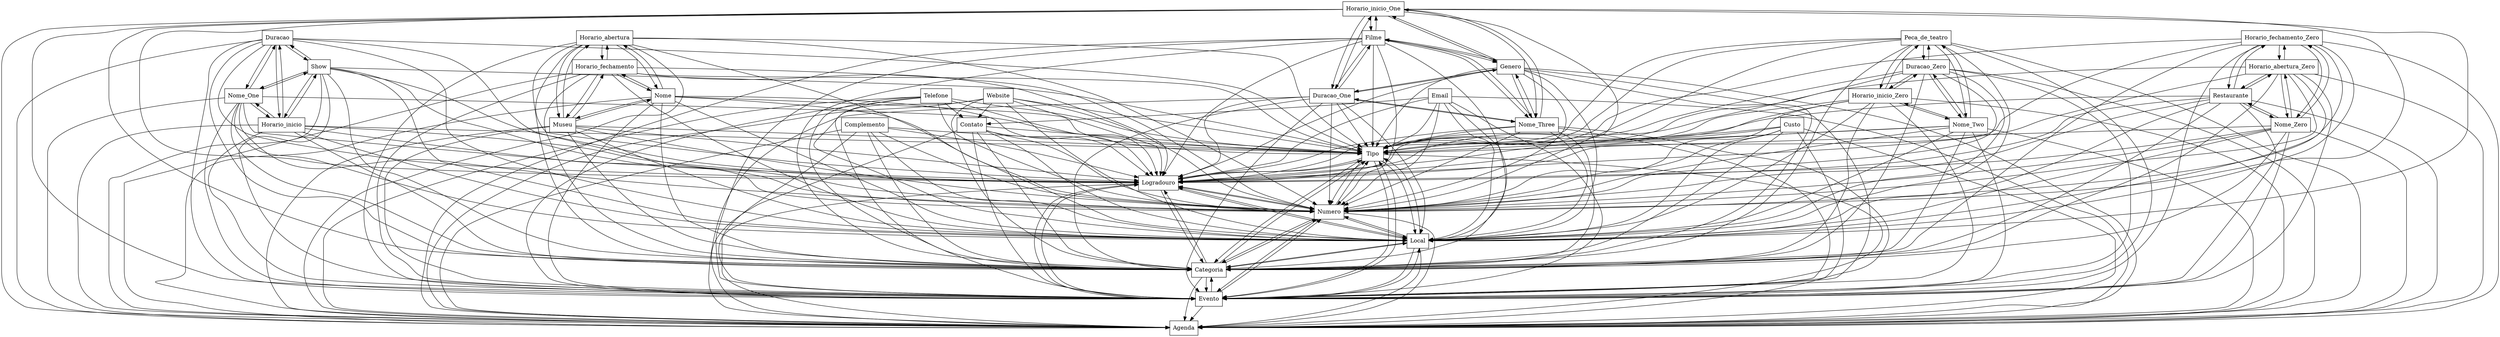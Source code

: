 digraph{
graph [rankdir=TB];
node [shape=box];
edge [arrowhead=normal];
0[label="Horario_inicio_One",]
1[label="Horario_fechamento_Zero",]
2[label="Contato",]
3[label="Duracao",]
4[label="Complemento",]
5[label="Filme",]
6[label="Horario_abertura_Zero",]
7[label="Logradouro",]
8[label="Peca_de_teatro",]
9[label="Nome_Zero",]
10[label="Horario_abertura",]
11[label="Telefone",]
12[label="Nome_Three",]
13[label="Numero",]
14[label="Local",]
15[label="Evento",]
16[label="Website",]
17[label="Duracao_Zero",]
18[label="Custo",]
19[label="Show",]
20[label="Horario_fechamento",]
21[label="Nome_One",]
22[label="Categoria",]
23[label="Horario_inicio_Zero",]
24[label="Nome_Two",]
25[label="Tipo",]
26[label="Horario_inicio",]
27[label="Email",]
28[label="Agenda",]
29[label="Museu",]
30[label="Restaurante",]
31[label="Duracao_One",]
32[label="Nome",]
33[label="Genero",]
0->5[label="",]
0->7[label="",]
0->12[label="",]
0->13[label="",]
0->14[label="",]
0->15[label="",]
0->22[label="",]
0->25[label="",]
0->28[label="",]
0->31[label="",]
0->33[label="",]
1->6[label="",]
1->7[label="",]
1->9[label="",]
1->13[label="",]
1->14[label="",]
1->15[label="",]
1->22[label="",]
1->25[label="",]
1->28[label="",]
1->30[label="",]
2->7[label="",]
2->13[label="",]
2->14[label="",]
2->15[label="",]
2->22[label="",]
2->25[label="",]
2->28[label="",]
3->7[label="",]
3->13[label="",]
3->14[label="",]
3->15[label="",]
3->19[label="",]
3->21[label="",]
3->22[label="",]
3->25[label="",]
3->26[label="",]
3->28[label="",]
4->7[label="",]
4->13[label="",]
4->14[label="",]
4->15[label="",]
4->22[label="",]
4->25[label="",]
4->28[label="",]
5->0[label="",]
5->7[label="",]
5->12[label="",]
5->13[label="",]
5->14[label="",]
5->15[label="",]
5->22[label="",]
5->25[label="",]
5->28[label="",]
5->31[label="",]
5->33[label="",]
6->1[label="",]
6->7[label="",]
6->9[label="",]
6->13[label="",]
6->14[label="",]
6->15[label="",]
6->22[label="",]
6->25[label="",]
6->28[label="",]
6->30[label="",]
7->13[label="",]
7->14[label="",]
7->15[label="",]
7->22[label="",]
7->25[label="",]
7->28[label="",]
8->7[label="",]
8->13[label="",]
8->14[label="",]
8->15[label="",]
8->17[label="",]
8->22[label="",]
8->23[label="",]
8->24[label="",]
8->25[label="",]
8->28[label="",]
9->1[label="",]
9->6[label="",]
9->7[label="",]
9->13[label="",]
9->14[label="",]
9->15[label="",]
9->22[label="",]
9->25[label="",]
9->28[label="",]
9->30[label="",]
10->7[label="",]
10->13[label="",]
10->14[label="",]
10->15[label="",]
10->20[label="",]
10->22[label="",]
10->25[label="",]
10->28[label="",]
10->29[label="",]
10->32[label="",]
11->2[label="",]
11->7[label="",]
11->13[label="",]
11->14[label="",]
11->15[label="",]
11->22[label="",]
11->25[label="",]
11->28[label="",]
12->0[label="",]
12->5[label="",]
12->7[label="",]
12->13[label="",]
12->14[label="",]
12->15[label="",]
12->22[label="",]
12->25[label="",]
12->28[label="",]
12->31[label="",]
12->33[label="",]
13->7[label="",]
13->14[label="",]
13->15[label="",]
13->22[label="",]
13->25[label="",]
13->28[label="",]
14->7[label="",]
14->13[label="",]
14->15[label="",]
14->22[label="",]
14->25[label="",]
14->28[label="",]
15->7[label="",]
15->13[label="",]
15->14[label="",]
15->22[label="",]
15->25[label="",]
15->28[label="",]
16->2[label="",]
16->7[label="",]
16->13[label="",]
16->14[label="",]
16->15[label="",]
16->22[label="",]
16->25[label="",]
16->28[label="",]
17->7[label="",]
17->8[label="",]
17->13[label="",]
17->14[label="",]
17->15[label="",]
17->22[label="",]
17->23[label="",]
17->24[label="",]
17->25[label="",]
17->28[label="",]
18->7[label="",]
18->13[label="",]
18->14[label="",]
18->15[label="",]
18->22[label="",]
18->25[label="",]
18->28[label="",]
19->3[label="",]
19->7[label="",]
19->13[label="",]
19->14[label="",]
19->15[label="",]
19->21[label="",]
19->22[label="",]
19->25[label="",]
19->26[label="",]
19->28[label="",]
20->7[label="",]
20->10[label="",]
20->13[label="",]
20->14[label="",]
20->15[label="",]
20->22[label="",]
20->25[label="",]
20->28[label="",]
20->29[label="",]
20->32[label="",]
21->3[label="",]
21->7[label="",]
21->13[label="",]
21->14[label="",]
21->15[label="",]
21->19[label="",]
21->22[label="",]
21->25[label="",]
21->26[label="",]
21->28[label="",]
22->7[label="",]
22->13[label="",]
22->14[label="",]
22->15[label="",]
22->25[label="",]
22->28[label="",]
23->7[label="",]
23->8[label="",]
23->13[label="",]
23->14[label="",]
23->15[label="",]
23->17[label="",]
23->22[label="",]
23->24[label="",]
23->25[label="",]
23->28[label="",]
24->7[label="",]
24->8[label="",]
24->13[label="",]
24->14[label="",]
24->15[label="",]
24->17[label="",]
24->22[label="",]
24->23[label="",]
24->25[label="",]
24->28[label="",]
25->7[label="",]
25->13[label="",]
25->14[label="",]
25->15[label="",]
25->22[label="",]
25->28[label="",]
26->3[label="",]
26->7[label="",]
26->13[label="",]
26->14[label="",]
26->15[label="",]
26->19[label="",]
26->21[label="",]
26->22[label="",]
26->25[label="",]
26->28[label="",]
27->2[label="",]
27->7[label="",]
27->13[label="",]
27->14[label="",]
27->15[label="",]
27->22[label="",]
27->25[label="",]
27->28[label="",]
29->7[label="",]
29->10[label="",]
29->13[label="",]
29->14[label="",]
29->15[label="",]
29->20[label="",]
29->22[label="",]
29->25[label="",]
29->28[label="",]
29->32[label="",]
30->1[label="",]
30->6[label="",]
30->7[label="",]
30->9[label="",]
30->13[label="",]
30->14[label="",]
30->15[label="",]
30->22[label="",]
30->25[label="",]
30->28[label="",]
31->0[label="",]
31->5[label="",]
31->7[label="",]
31->12[label="",]
31->13[label="",]
31->14[label="",]
31->15[label="",]
31->22[label="",]
31->25[label="",]
31->28[label="",]
31->33[label="",]
32->7[label="",]
32->10[label="",]
32->13[label="",]
32->14[label="",]
32->15[label="",]
32->20[label="",]
32->22[label="",]
32->25[label="",]
32->28[label="",]
32->29[label="",]
33->0[label="",]
33->5[label="",]
33->7[label="",]
33->12[label="",]
33->13[label="",]
33->14[label="",]
33->15[label="",]
33->22[label="",]
33->25[label="",]
33->28[label="",]
33->31[label="",]
}
